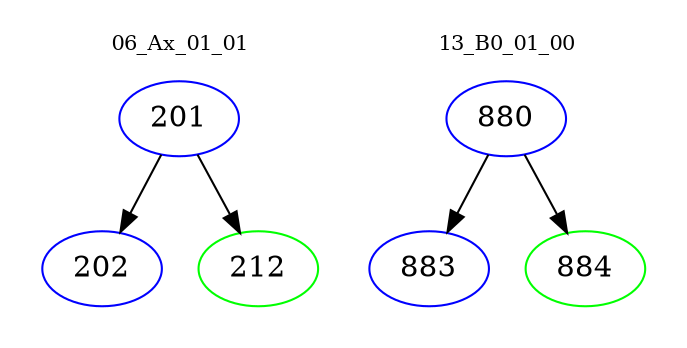 digraph{
subgraph cluster_0 {
color = white
label = "06_Ax_01_01";
fontsize=10;
T0_201 [label="201", color="blue"]
T0_201 -> T0_202 [color="black"]
T0_202 [label="202", color="blue"]
T0_201 -> T0_212 [color="black"]
T0_212 [label="212", color="green"]
}
subgraph cluster_1 {
color = white
label = "13_B0_01_00";
fontsize=10;
T1_880 [label="880", color="blue"]
T1_880 -> T1_883 [color="black"]
T1_883 [label="883", color="blue"]
T1_880 -> T1_884 [color="black"]
T1_884 [label="884", color="green"]
}
}
